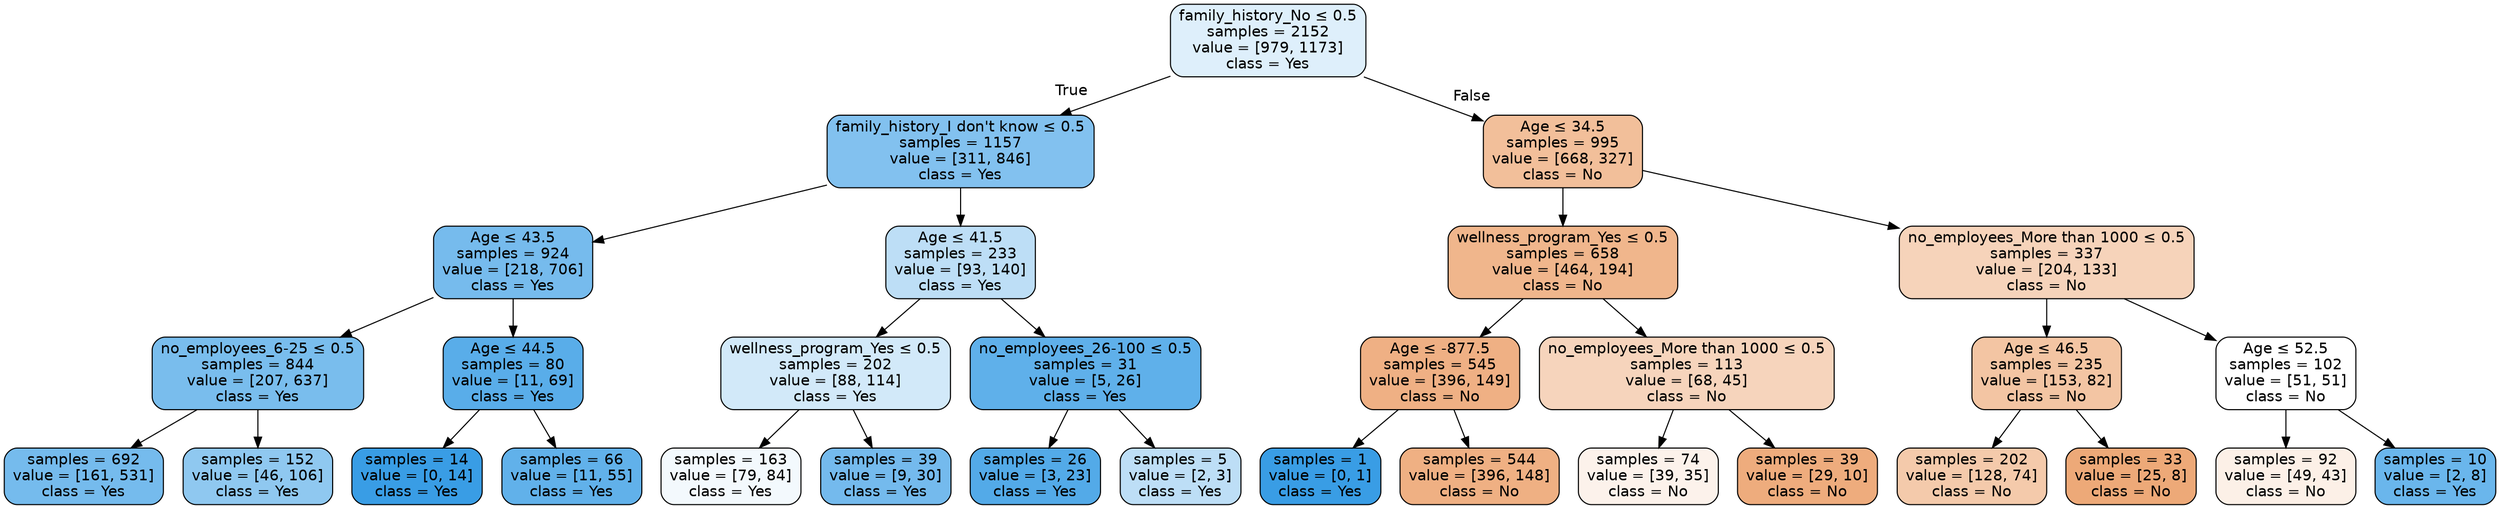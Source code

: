 digraph Tree {
node [shape=box, style="filled, rounded", color="black", fontname="helvetica"] ;
edge [fontname="helvetica"] ;
0 [label=<family_history_No &le; 0.5<br/>samples = 2152<br/>value = [979, 1173]<br/>class = Yes>, fillcolor="#deeffb"] ;
1 [label=<family_history_I don't know &le; 0.5<br/>samples = 1157<br/>value = [311, 846]<br/>class = Yes>, fillcolor="#82c1ef"] ;
0 -> 1 [labeldistance=2.5, labelangle=45, headlabel="True"] ;
2 [label=<Age &le; 43.5<br/>samples = 924<br/>value = [218, 706]<br/>class = Yes>, fillcolor="#76bbed"] ;
1 -> 2 ;
3 [label=<no_employees_6-25 &le; 0.5<br/>samples = 844<br/>value = [207, 637]<br/>class = Yes>, fillcolor="#79bded"] ;
2 -> 3 ;
4 [label=<samples = 692<br/>value = [161, 531]<br/>class = Yes>, fillcolor="#75bbed"] ;
3 -> 4 ;
5 [label=<samples = 152<br/>value = [46, 106]<br/>class = Yes>, fillcolor="#8fc8f0"] ;
3 -> 5 ;
6 [label=<Age &le; 44.5<br/>samples = 80<br/>value = [11, 69]<br/>class = Yes>, fillcolor="#59ade9"] ;
2 -> 6 ;
7 [label=<samples = 14<br/>value = [0, 14]<br/>class = Yes>, fillcolor="#399de5"] ;
6 -> 7 ;
8 [label=<samples = 66<br/>value = [11, 55]<br/>class = Yes>, fillcolor="#61b1ea"] ;
6 -> 8 ;
9 [label=<Age &le; 41.5<br/>samples = 233<br/>value = [93, 140]<br/>class = Yes>, fillcolor="#bddef6"] ;
1 -> 9 ;
10 [label=<wellness_program_Yes &le; 0.5<br/>samples = 202<br/>value = [88, 114]<br/>class = Yes>, fillcolor="#d2e9f9"] ;
9 -> 10 ;
11 [label=<samples = 163<br/>value = [79, 84]<br/>class = Yes>, fillcolor="#f3f9fd"] ;
10 -> 11 ;
12 [label=<samples = 39<br/>value = [9, 30]<br/>class = Yes>, fillcolor="#74baed"] ;
10 -> 12 ;
13 [label=<no_employees_26-100 &le; 0.5<br/>samples = 31<br/>value = [5, 26]<br/>class = Yes>, fillcolor="#5fb0ea"] ;
9 -> 13 ;
14 [label=<samples = 26<br/>value = [3, 23]<br/>class = Yes>, fillcolor="#53aae8"] ;
13 -> 14 ;
15 [label=<samples = 5<br/>value = [2, 3]<br/>class = Yes>, fillcolor="#bddef6"] ;
13 -> 15 ;
16 [label=<Age &le; 34.5<br/>samples = 995<br/>value = [668, 327]<br/>class = No>, fillcolor="#f2bf9a"] ;
0 -> 16 [labeldistance=2.5, labelangle=-45, headlabel="False"] ;
17 [label=<wellness_program_Yes &le; 0.5<br/>samples = 658<br/>value = [464, 194]<br/>class = No>, fillcolor="#f0b68c"] ;
16 -> 17 ;
18 [label=<Age &le; -877.5<br/>samples = 545<br/>value = [396, 149]<br/>class = No>, fillcolor="#efb084"] ;
17 -> 18 ;
19 [label=<samples = 1<br/>value = [0, 1]<br/>class = Yes>, fillcolor="#399de5"] ;
18 -> 19 ;
20 [label=<samples = 544<br/>value = [396, 148]<br/>class = No>, fillcolor="#efb083"] ;
18 -> 20 ;
21 [label=<no_employees_More than 1000 &le; 0.5<br/>samples = 113<br/>value = [68, 45]<br/>class = No>, fillcolor="#f6d4bc"] ;
17 -> 21 ;
22 [label=<samples = 74<br/>value = [39, 35]<br/>class = No>, fillcolor="#fcf2eb"] ;
21 -> 22 ;
23 [label=<samples = 39<br/>value = [29, 10]<br/>class = No>, fillcolor="#eeac7d"] ;
21 -> 23 ;
24 [label=<no_employees_More than 1000 &le; 0.5<br/>samples = 337<br/>value = [204, 133]<br/>class = No>, fillcolor="#f6d3ba"] ;
16 -> 24 ;
25 [label=<Age &le; 46.5<br/>samples = 235<br/>value = [153, 82]<br/>class = No>, fillcolor="#f3c5a3"] ;
24 -> 25 ;
26 [label=<samples = 202<br/>value = [128, 74]<br/>class = No>, fillcolor="#f4caab"] ;
25 -> 26 ;
27 [label=<samples = 33<br/>value = [25, 8]<br/>class = No>, fillcolor="#eda978"] ;
25 -> 27 ;
28 [label=<Age &le; 52.5<br/>samples = 102<br/>value = [51, 51]<br/>class = No>, fillcolor="#ffffff"] ;
24 -> 28 ;
29 [label=<samples = 92<br/>value = [49, 43]<br/>class = No>, fillcolor="#fcf0e7"] ;
28 -> 29 ;
30 [label=<samples = 10<br/>value = [2, 8]<br/>class = Yes>, fillcolor="#6ab6ec"] ;
28 -> 30 ;
}
